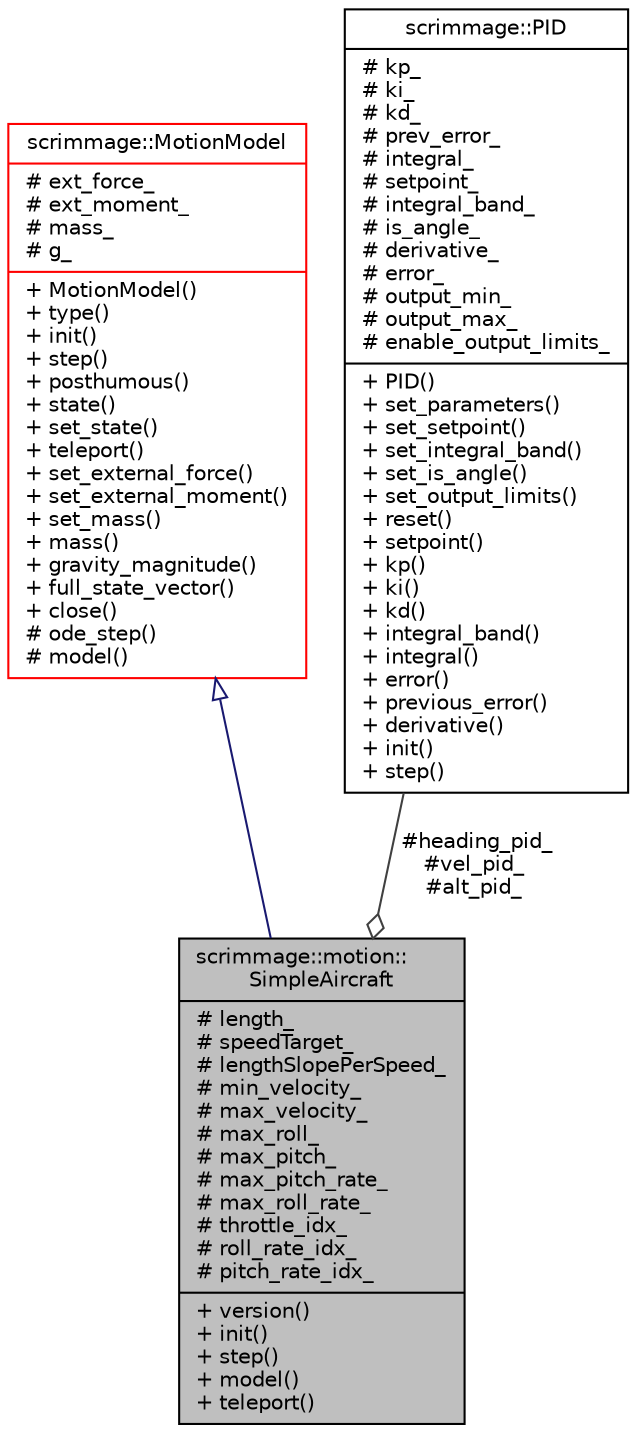 digraph "scrimmage::motion::SimpleAircraft"
{
 // LATEX_PDF_SIZE
  edge [fontname="Helvetica",fontsize="10",labelfontname="Helvetica",labelfontsize="10"];
  node [fontname="Helvetica",fontsize="10",shape=record];
  Node1 [label="{scrimmage::motion::\lSimpleAircraft\n|# length_\l# speedTarget_\l# lengthSlopePerSpeed_\l# min_velocity_\l# max_velocity_\l# max_roll_\l# max_pitch_\l# max_pitch_rate_\l# max_roll_rate_\l# throttle_idx_\l# roll_rate_idx_\l# pitch_rate_idx_\l|+ version()\l+ init()\l+ step()\l+ model()\l+ teleport()\l}",height=0.2,width=0.4,color="black", fillcolor="grey75", style="filled", fontcolor="black",tooltip=" "];
  Node2 -> Node1 [dir="back",color="midnightblue",fontsize="10",style="solid",arrowtail="onormal",fontname="Helvetica"];
  Node2 [label="{scrimmage::MotionModel\n|# ext_force_\l# ext_moment_\l# mass_\l# g_\l|+ MotionModel()\l+ type()\l+ init()\l+ step()\l+ posthumous()\l+ state()\l+ set_state()\l+ teleport()\l+ set_external_force()\l+ set_external_moment()\l+ set_mass()\l+ mass()\l+ gravity_magnitude()\l+ full_state_vector()\l+ close()\l# ode_step()\l# model()\l}",height=0.2,width=0.4,color="red", fillcolor="white", style="filled",URL="$classscrimmage_1_1MotionModel.html",tooltip=" "];
  Node85 -> Node1 [color="grey25",fontsize="10",style="solid",label=" #heading_pid_\n#vel_pid_\n#alt_pid_" ,arrowhead="odiamond",fontname="Helvetica"];
  Node85 [label="{scrimmage::PID\n|# kp_\l# ki_\l# kd_\l# prev_error_\l# integral_\l# setpoint_\l# integral_band_\l# is_angle_\l# derivative_\l# error_\l# output_min_\l# output_max_\l# enable_output_limits_\l|+ PID()\l+ set_parameters()\l+ set_setpoint()\l+ set_integral_band()\l+ set_is_angle()\l+ set_output_limits()\l+ reset()\l+ setpoint()\l+ kp()\l+ ki()\l+ kd()\l+ integral_band()\l+ integral()\l+ error()\l+ previous_error()\l+ derivative()\l+ init()\l+ step()\l}",height=0.2,width=0.4,color="black", fillcolor="white", style="filled",URL="$classscrimmage_1_1PID.html",tooltip=" "];
}
